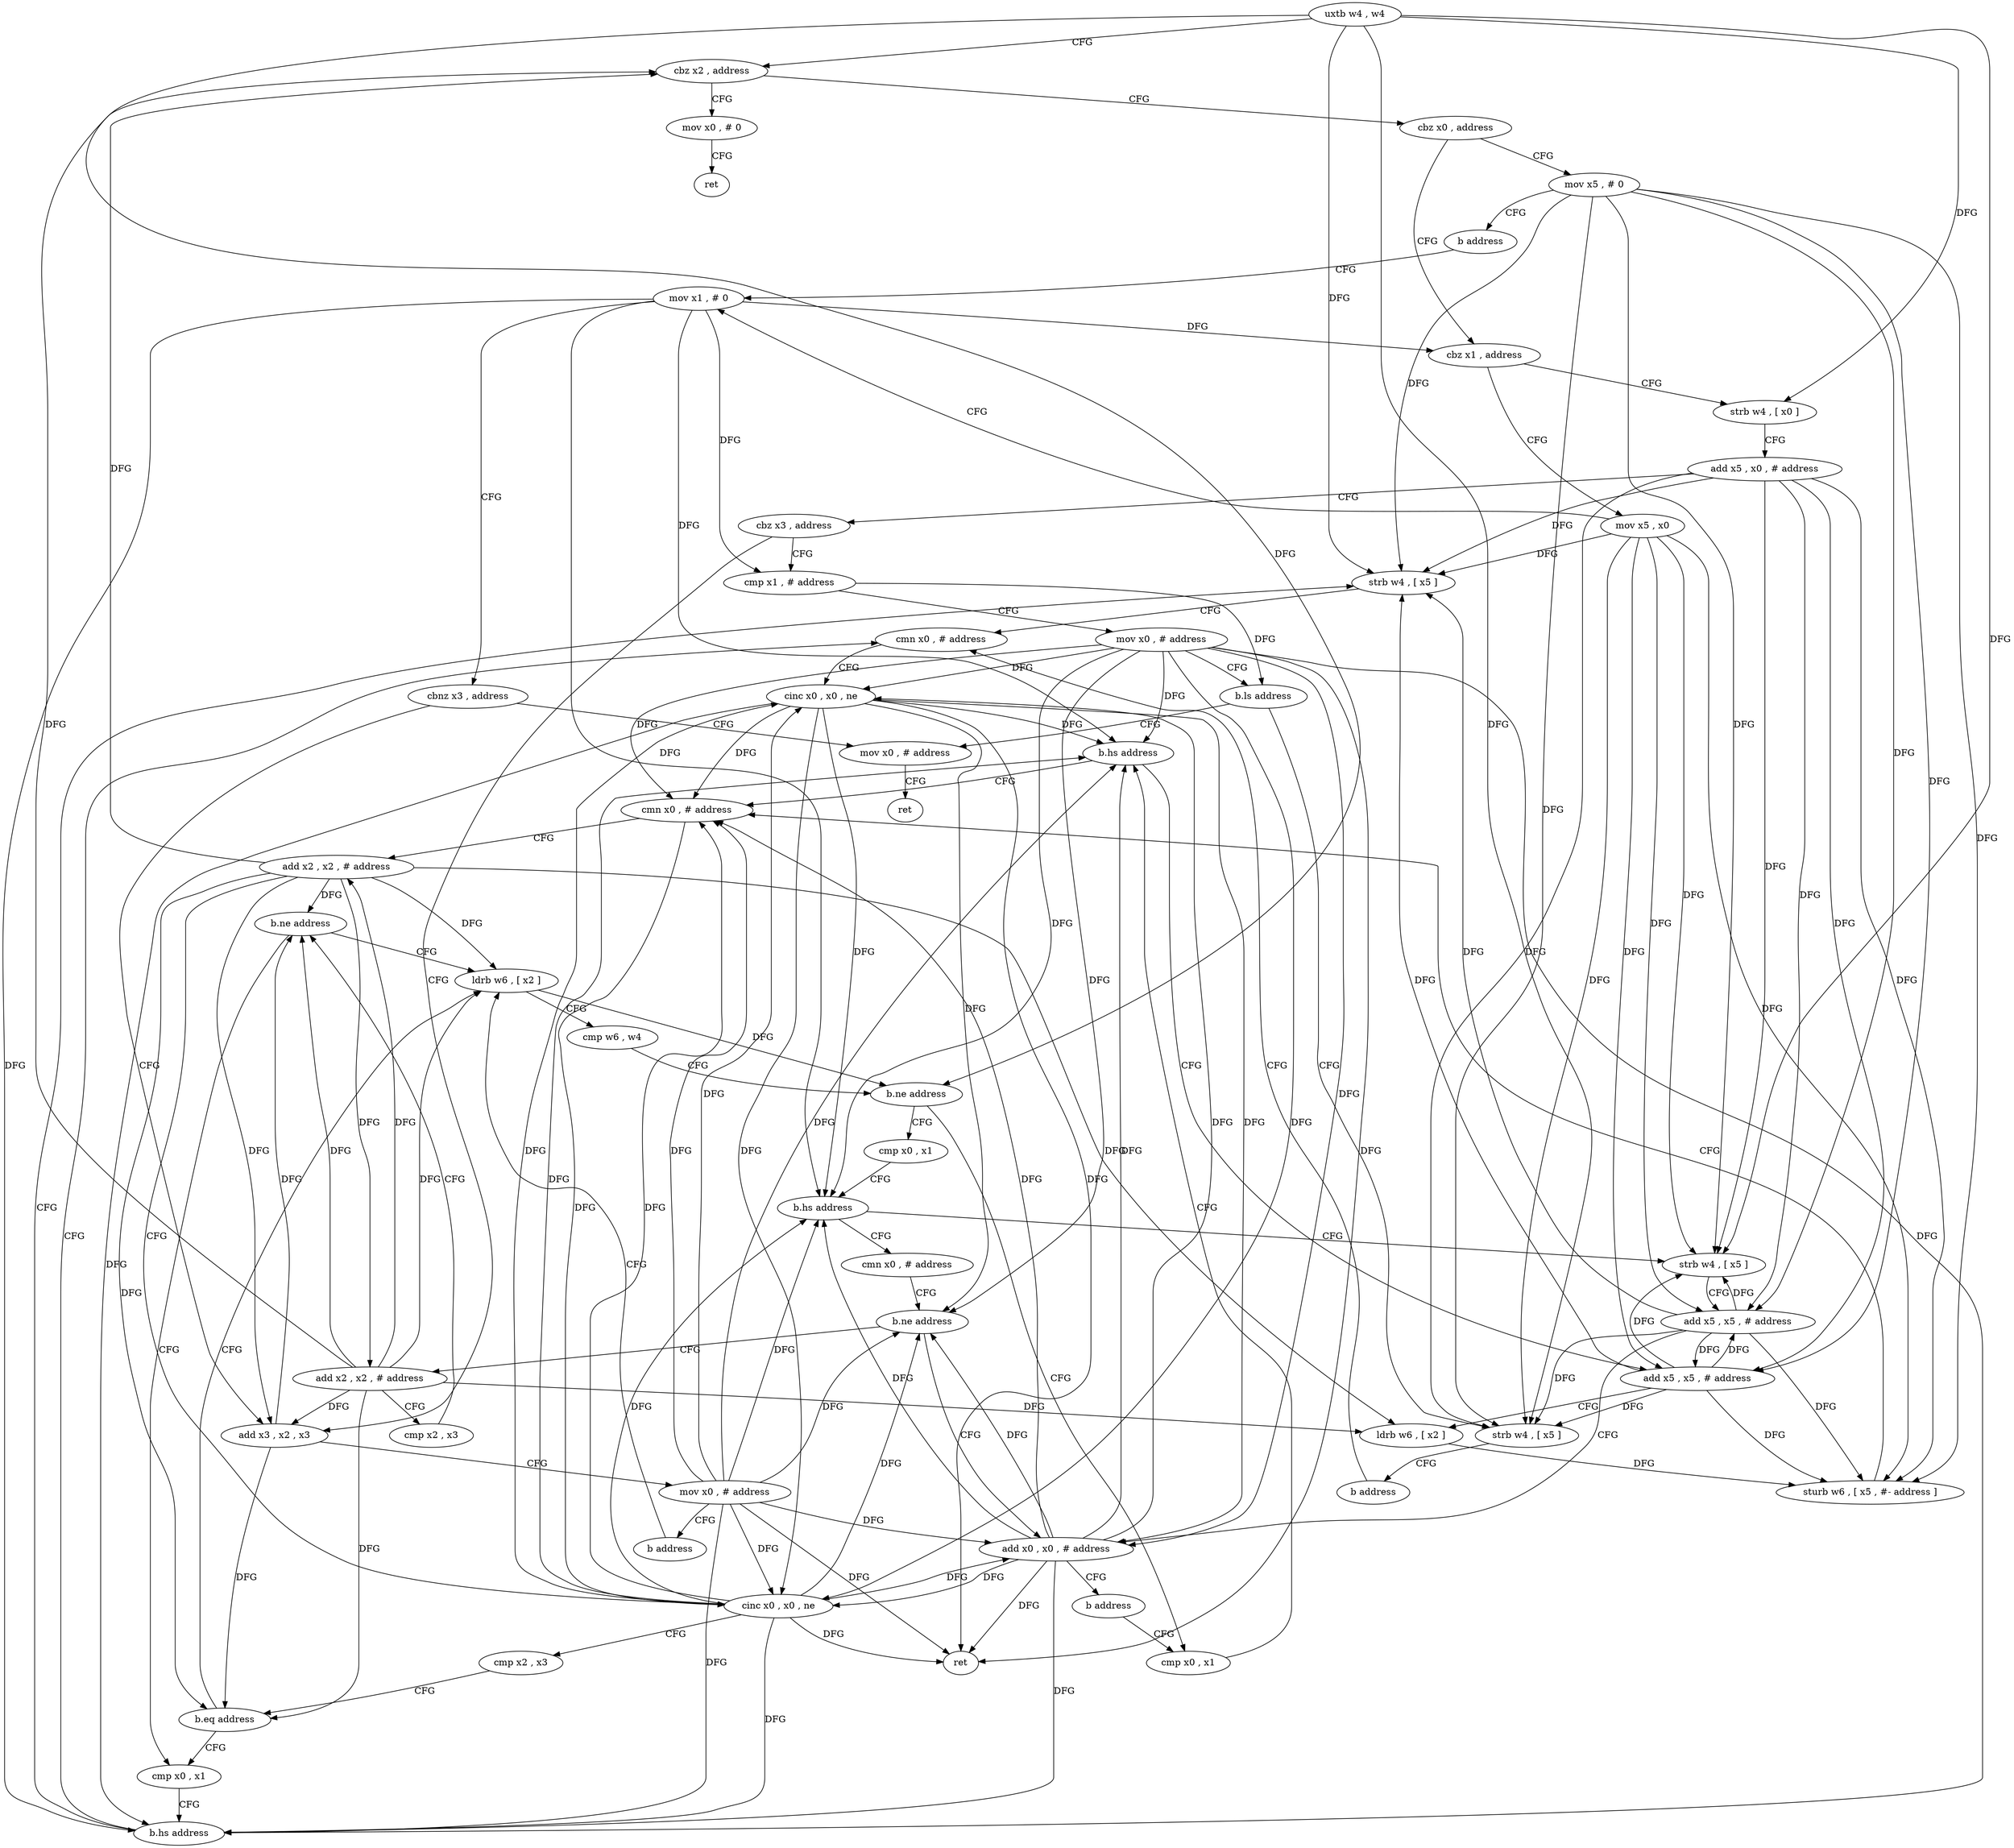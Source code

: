 digraph "func" {
"4291600" [label = "uxtb w4 , w4" ]
"4291604" [label = "cbz x2 , address" ]
"4291800" [label = "mov x0 , # 0" ]
"4291608" [label = "cbz x0 , address" ]
"4291804" [label = "ret" ]
"4291792" [label = "mov x5 , # 0" ]
"4291612" [label = "cbz x1 , address" ]
"4291796" [label = "b address" ]
"4291724" [label = "mov x1 , # 0" ]
"4291720" [label = "mov x5 , x0" ]
"4291616" [label = "strb w4 , [ x0 ]" ]
"4291728" [label = "cbnz x3 , address" ]
"4291628" [label = "add x3 , x2 , x3" ]
"4291732" [label = "mov x0 , # address" ]
"4291620" [label = "add x5 , x0 , # address" ]
"4291624" [label = "cbz x3 , address" ]
"4291808" [label = "cmp x1 , # address" ]
"4291632" [label = "mov x0 , # address" ]
"4291636" [label = "b address" ]
"4291680" [label = "ldrb w6 , [ x2 ]" ]
"4291736" [label = "ret" ]
"4291812" [label = "mov x0 , # address" ]
"4291816" [label = "b.ls address" ]
"4291820" [label = "strb w4 , [ x5 ]" ]
"4291684" [label = "cmp w6 , w4" ]
"4291688" [label = "b.ne address" ]
"4291640" [label = "cmp x0 , x1" ]
"4291692" [label = "cmp x0 , x1" ]
"4291824" [label = "b address" ]
"4291776" [label = "cmn x0 , # address" ]
"4291644" [label = "b.hs address" ]
"4291660" [label = "cmn x0 , # address" ]
"4291648" [label = "add x5 , x5 , # address" ]
"4291696" [label = "b.hs address" ]
"4291744" [label = "cmn x0 , # address" ]
"4291700" [label = "strb w4 , [ x5 ]" ]
"4291780" [label = "cinc x0 , x0 , ne" ]
"4291784" [label = "ret" ]
"4291664" [label = "add x2 , x2 , # address" ]
"4291668" [label = "cinc x0 , x0 , ne" ]
"4291672" [label = "cmp x2 , x3" ]
"4291676" [label = "b.eq address" ]
"4291764" [label = "cmp x0 , x1" ]
"4291652" [label = "ldrb w6 , [ x2 ]" ]
"4291656" [label = "sturb w6 , [ x5 , #- address ]" ]
"4291748" [label = "b.ne address" ]
"4291708" [label = "add x0 , x0 , # address" ]
"4291752" [label = "add x2 , x2 , # address" ]
"4291704" [label = "add x5 , x5 , # address" ]
"4291768" [label = "b.hs address" ]
"4291772" [label = "strb w4 , [ x5 ]" ]
"4291712" [label = "b address" ]
"4291756" [label = "cmp x2 , x3" ]
"4291760" [label = "b.ne address" ]
"4291600" -> "4291604" [ label = "CFG" ]
"4291600" -> "4291616" [ label = "DFG" ]
"4291600" -> "4291688" [ label = "DFG" ]
"4291600" -> "4291820" [ label = "DFG" ]
"4291600" -> "4291700" [ label = "DFG" ]
"4291600" -> "4291772" [ label = "DFG" ]
"4291604" -> "4291800" [ label = "CFG" ]
"4291604" -> "4291608" [ label = "CFG" ]
"4291800" -> "4291804" [ label = "CFG" ]
"4291608" -> "4291792" [ label = "CFG" ]
"4291608" -> "4291612" [ label = "CFG" ]
"4291792" -> "4291796" [ label = "CFG" ]
"4291792" -> "4291820" [ label = "DFG" ]
"4291792" -> "4291648" [ label = "DFG" ]
"4291792" -> "4291656" [ label = "DFG" ]
"4291792" -> "4291700" [ label = "DFG" ]
"4291792" -> "4291704" [ label = "DFG" ]
"4291792" -> "4291772" [ label = "DFG" ]
"4291612" -> "4291720" [ label = "CFG" ]
"4291612" -> "4291616" [ label = "CFG" ]
"4291796" -> "4291724" [ label = "CFG" ]
"4291724" -> "4291728" [ label = "CFG" ]
"4291724" -> "4291612" [ label = "DFG" ]
"4291724" -> "4291808" [ label = "DFG" ]
"4291724" -> "4291644" [ label = "DFG" ]
"4291724" -> "4291696" [ label = "DFG" ]
"4291724" -> "4291768" [ label = "DFG" ]
"4291720" -> "4291724" [ label = "CFG" ]
"4291720" -> "4291820" [ label = "DFG" ]
"4291720" -> "4291648" [ label = "DFG" ]
"4291720" -> "4291656" [ label = "DFG" ]
"4291720" -> "4291700" [ label = "DFG" ]
"4291720" -> "4291704" [ label = "DFG" ]
"4291720" -> "4291772" [ label = "DFG" ]
"4291616" -> "4291620" [ label = "CFG" ]
"4291728" -> "4291628" [ label = "CFG" ]
"4291728" -> "4291732" [ label = "CFG" ]
"4291628" -> "4291632" [ label = "CFG" ]
"4291628" -> "4291760" [ label = "DFG" ]
"4291628" -> "4291676" [ label = "DFG" ]
"4291732" -> "4291736" [ label = "CFG" ]
"4291620" -> "4291624" [ label = "CFG" ]
"4291620" -> "4291820" [ label = "DFG" ]
"4291620" -> "4291648" [ label = "DFG" ]
"4291620" -> "4291656" [ label = "DFG" ]
"4291620" -> "4291700" [ label = "DFG" ]
"4291620" -> "4291704" [ label = "DFG" ]
"4291620" -> "4291772" [ label = "DFG" ]
"4291624" -> "4291808" [ label = "CFG" ]
"4291624" -> "4291628" [ label = "CFG" ]
"4291808" -> "4291812" [ label = "CFG" ]
"4291808" -> "4291816" [ label = "DFG" ]
"4291632" -> "4291636" [ label = "CFG" ]
"4291632" -> "4291644" [ label = "DFG" ]
"4291632" -> "4291696" [ label = "DFG" ]
"4291632" -> "4291780" [ label = "DFG" ]
"4291632" -> "4291660" [ label = "DFG" ]
"4291632" -> "4291748" [ label = "DFG" ]
"4291632" -> "4291668" [ label = "DFG" ]
"4291632" -> "4291708" [ label = "DFG" ]
"4291632" -> "4291784" [ label = "DFG" ]
"4291632" -> "4291768" [ label = "DFG" ]
"4291636" -> "4291680" [ label = "CFG" ]
"4291680" -> "4291684" [ label = "CFG" ]
"4291680" -> "4291688" [ label = "DFG" ]
"4291812" -> "4291816" [ label = "CFG" ]
"4291812" -> "4291644" [ label = "DFG" ]
"4291812" -> "4291696" [ label = "DFG" ]
"4291812" -> "4291780" [ label = "DFG" ]
"4291812" -> "4291660" [ label = "DFG" ]
"4291812" -> "4291748" [ label = "DFG" ]
"4291812" -> "4291668" [ label = "DFG" ]
"4291812" -> "4291708" [ label = "DFG" ]
"4291812" -> "4291784" [ label = "DFG" ]
"4291812" -> "4291768" [ label = "DFG" ]
"4291816" -> "4291732" [ label = "CFG" ]
"4291816" -> "4291820" [ label = "CFG" ]
"4291820" -> "4291824" [ label = "CFG" ]
"4291684" -> "4291688" [ label = "CFG" ]
"4291688" -> "4291640" [ label = "CFG" ]
"4291688" -> "4291692" [ label = "CFG" ]
"4291640" -> "4291644" [ label = "CFG" ]
"4291692" -> "4291696" [ label = "CFG" ]
"4291824" -> "4291776" [ label = "CFG" ]
"4291776" -> "4291780" [ label = "CFG" ]
"4291644" -> "4291660" [ label = "CFG" ]
"4291644" -> "4291648" [ label = "CFG" ]
"4291660" -> "4291664" [ label = "CFG" ]
"4291660" -> "4291668" [ label = "DFG" ]
"4291648" -> "4291652" [ label = "CFG" ]
"4291648" -> "4291820" [ label = "DFG" ]
"4291648" -> "4291656" [ label = "DFG" ]
"4291648" -> "4291700" [ label = "DFG" ]
"4291648" -> "4291704" [ label = "DFG" ]
"4291648" -> "4291772" [ label = "DFG" ]
"4291696" -> "4291744" [ label = "CFG" ]
"4291696" -> "4291700" [ label = "CFG" ]
"4291744" -> "4291748" [ label = "CFG" ]
"4291700" -> "4291704" [ label = "CFG" ]
"4291780" -> "4291784" [ label = "DFG" ]
"4291780" -> "4291660" [ label = "DFG" ]
"4291780" -> "4291748" [ label = "DFG" ]
"4291780" -> "4291644" [ label = "DFG" ]
"4291780" -> "4291696" [ label = "DFG" ]
"4291780" -> "4291668" [ label = "DFG" ]
"4291780" -> "4291708" [ label = "DFG" ]
"4291780" -> "4291768" [ label = "DFG" ]
"4291664" -> "4291668" [ label = "CFG" ]
"4291664" -> "4291604" [ label = "DFG" ]
"4291664" -> "4291680" [ label = "DFG" ]
"4291664" -> "4291628" [ label = "DFG" ]
"4291664" -> "4291652" [ label = "DFG" ]
"4291664" -> "4291752" [ label = "DFG" ]
"4291664" -> "4291760" [ label = "DFG" ]
"4291664" -> "4291676" [ label = "DFG" ]
"4291668" -> "4291672" [ label = "CFG" ]
"4291668" -> "4291780" [ label = "DFG" ]
"4291668" -> "4291660" [ label = "DFG" ]
"4291668" -> "4291748" [ label = "DFG" ]
"4291668" -> "4291644" [ label = "DFG" ]
"4291668" -> "4291696" [ label = "DFG" ]
"4291668" -> "4291708" [ label = "DFG" ]
"4291668" -> "4291784" [ label = "DFG" ]
"4291668" -> "4291768" [ label = "DFG" ]
"4291672" -> "4291676" [ label = "CFG" ]
"4291676" -> "4291764" [ label = "CFG" ]
"4291676" -> "4291680" [ label = "CFG" ]
"4291764" -> "4291768" [ label = "CFG" ]
"4291652" -> "4291656" [ label = "DFG" ]
"4291656" -> "4291660" [ label = "CFG" ]
"4291748" -> "4291708" [ label = "CFG" ]
"4291748" -> "4291752" [ label = "CFG" ]
"4291708" -> "4291712" [ label = "CFG" ]
"4291708" -> "4291780" [ label = "DFG" ]
"4291708" -> "4291660" [ label = "DFG" ]
"4291708" -> "4291748" [ label = "DFG" ]
"4291708" -> "4291668" [ label = "DFG" ]
"4291708" -> "4291644" [ label = "DFG" ]
"4291708" -> "4291696" [ label = "DFG" ]
"4291708" -> "4291784" [ label = "DFG" ]
"4291708" -> "4291768" [ label = "DFG" ]
"4291752" -> "4291756" [ label = "CFG" ]
"4291752" -> "4291604" [ label = "DFG" ]
"4291752" -> "4291680" [ label = "DFG" ]
"4291752" -> "4291664" [ label = "DFG" ]
"4291752" -> "4291652" [ label = "DFG" ]
"4291752" -> "4291628" [ label = "DFG" ]
"4291752" -> "4291760" [ label = "DFG" ]
"4291752" -> "4291676" [ label = "DFG" ]
"4291704" -> "4291708" [ label = "CFG" ]
"4291704" -> "4291648" [ label = "DFG" ]
"4291704" -> "4291820" [ label = "DFG" ]
"4291704" -> "4291656" [ label = "DFG" ]
"4291704" -> "4291700" [ label = "DFG" ]
"4291704" -> "4291772" [ label = "DFG" ]
"4291768" -> "4291776" [ label = "CFG" ]
"4291768" -> "4291772" [ label = "CFG" ]
"4291772" -> "4291776" [ label = "CFG" ]
"4291712" -> "4291640" [ label = "CFG" ]
"4291756" -> "4291760" [ label = "CFG" ]
"4291760" -> "4291680" [ label = "CFG" ]
"4291760" -> "4291764" [ label = "CFG" ]
}
